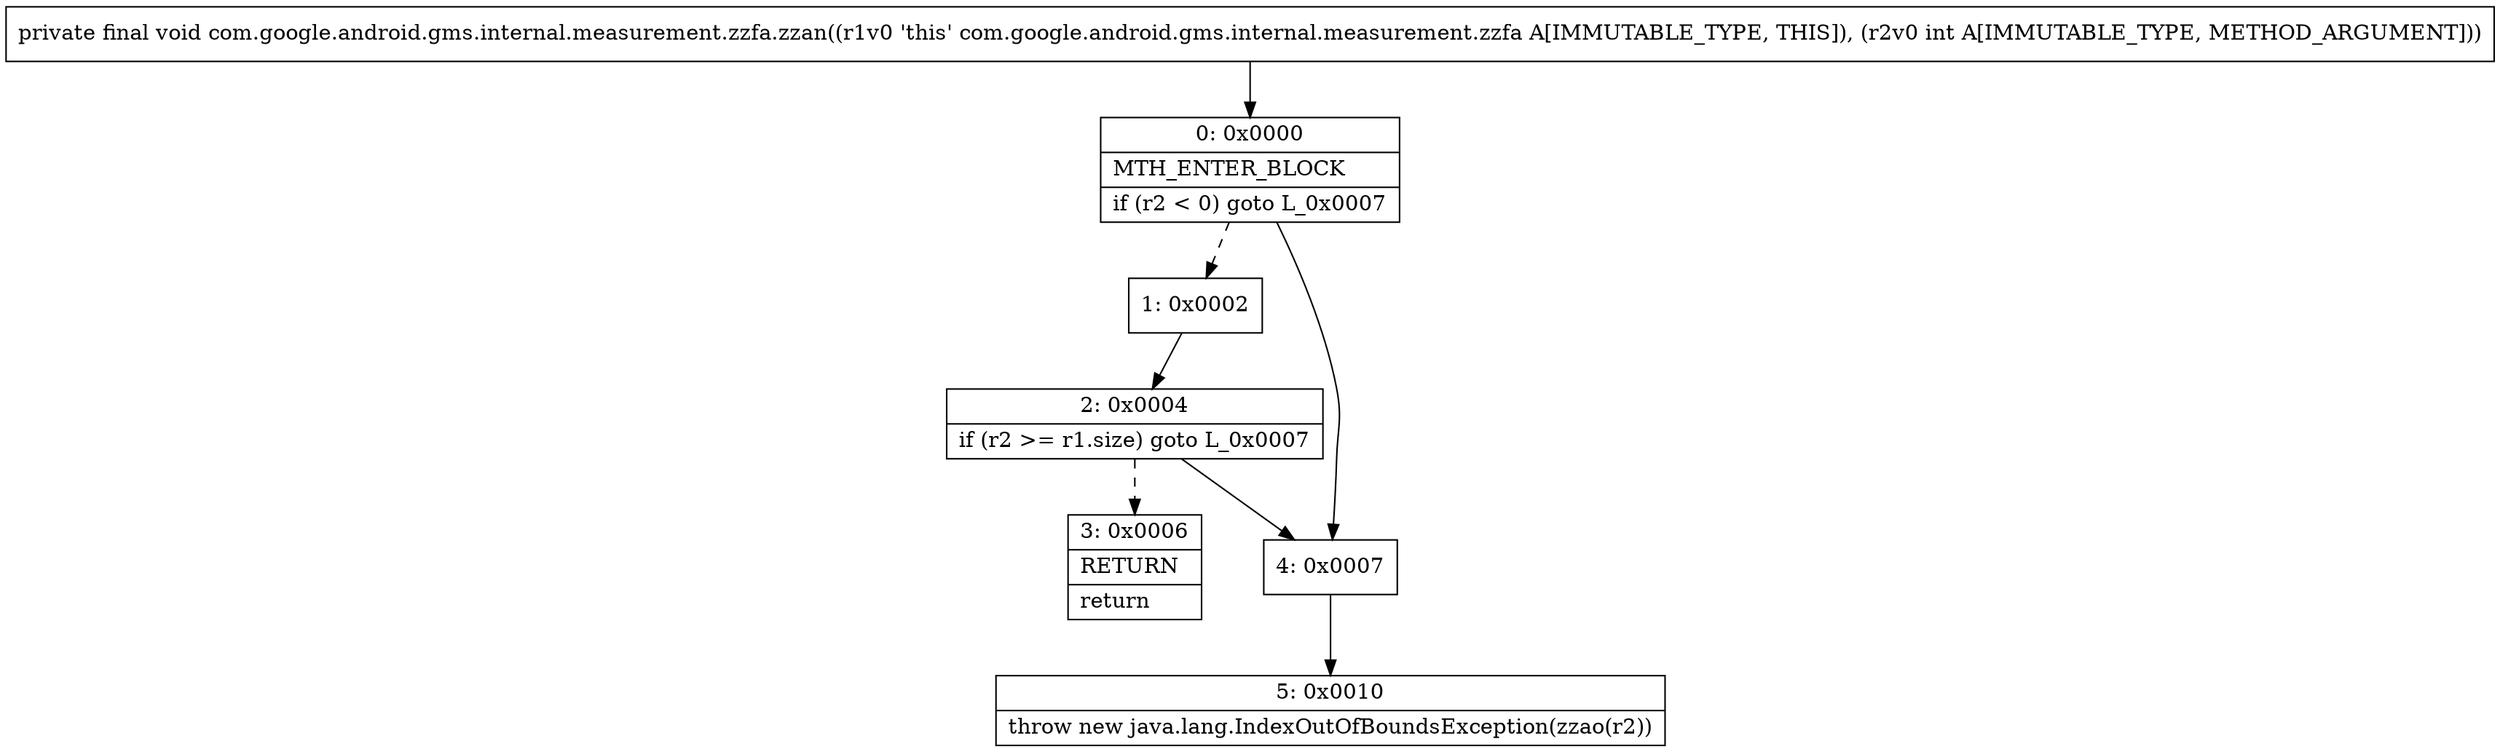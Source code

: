 digraph "CFG forcom.google.android.gms.internal.measurement.zzfa.zzan(I)V" {
Node_0 [shape=record,label="{0\:\ 0x0000|MTH_ENTER_BLOCK\l|if (r2 \< 0) goto L_0x0007\l}"];
Node_1 [shape=record,label="{1\:\ 0x0002}"];
Node_2 [shape=record,label="{2\:\ 0x0004|if (r2 \>= r1.size) goto L_0x0007\l}"];
Node_3 [shape=record,label="{3\:\ 0x0006|RETURN\l|return\l}"];
Node_4 [shape=record,label="{4\:\ 0x0007}"];
Node_5 [shape=record,label="{5\:\ 0x0010|throw new java.lang.IndexOutOfBoundsException(zzao(r2))\l}"];
MethodNode[shape=record,label="{private final void com.google.android.gms.internal.measurement.zzfa.zzan((r1v0 'this' com.google.android.gms.internal.measurement.zzfa A[IMMUTABLE_TYPE, THIS]), (r2v0 int A[IMMUTABLE_TYPE, METHOD_ARGUMENT])) }"];
MethodNode -> Node_0;
Node_0 -> Node_1[style=dashed];
Node_0 -> Node_4;
Node_1 -> Node_2;
Node_2 -> Node_3[style=dashed];
Node_2 -> Node_4;
Node_4 -> Node_5;
}

